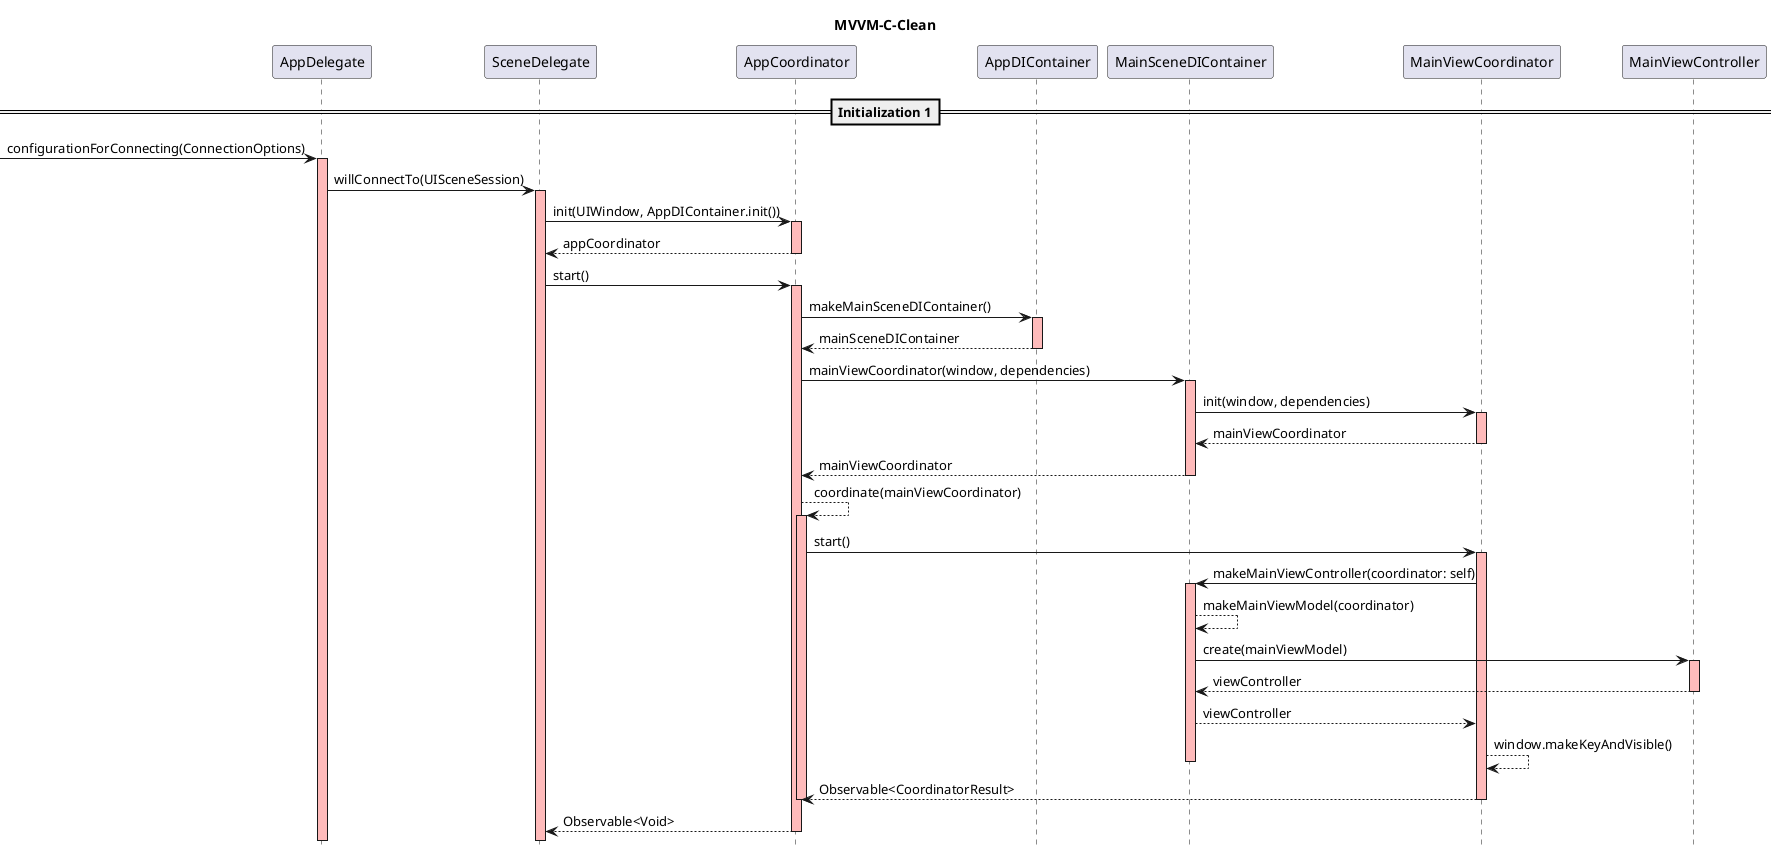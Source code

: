 @startuml
hide footbox
title MVVM-C-Clean

== Initialization 1==

->AppDelegate: configurationForConnecting(ConnectionOptions)

activate AppDelegate #FFBBBB
    AppDelegate->SceneDelegate: willConnectTo(UISceneSession)
    activate SceneDelegate #FFBBBB
        SceneDelegate->AppCoordinator: init(UIWindow, AppDIContainer.init())
        activate AppCoordinator #FFBBBB
            AppCoordinator-->SceneDelegate: appCoordinator
        deactivate AppCoordinator
        SceneDelegate->AppCoordinator: start()
        activate AppCoordinator #FFBBBB
                AppCoordinator->AppDIContainer: makeMainSceneDIContainer()
                activate AppDIContainer #FFBBBB
                    AppDIContainer-->AppCoordinator: mainSceneDIContainer
                deactivate AppDIContainer #FFBBBB
                AppCoordinator->MainSceneDIContainer: mainViewCoordinator(window, dependencies)
                activate MainSceneDIContainer #FFBBBB
                    'create MainViewCoordinator
                    MainSceneDIContainer->MainViewCoordinator: init(window, dependencies)
                    activate MainViewCoordinator #FFBBBB
                    MainViewCoordinator-->MainSceneDIContainer: mainViewCoordinator
                    deactivate MainViewCoordinator
                    MainSceneDIContainer-->AppCoordinator: mainViewCoordinator
                deactivate MainSceneDIContainer
                AppCoordinator-->AppCoordinator: coordinate(mainViewCoordinator)
                activate AppCoordinator #FFBBBB
                    AppCoordinator->MainViewCoordinator: start()
                    activate MainViewCoordinator #FFBBBB
                        MainViewCoordinator->MainSceneDIContainer: makeMainViewController(coordinator: self)
                        activate MainSceneDIContainer #FFBBBB
                            MainSceneDIContainer-->MainSceneDIContainer: makeMainViewModel(coordinator)
                            'create MainViewController
                            MainSceneDIContainer->MainViewController: create(mainViewModel)
                                activate MainViewController #FFBBBB
                                    MainViewController-->MainSceneDIContainer: viewController
                                deactivate MainViewController
                            MainSceneDIContainer-->MainViewCoordinator: viewController
                            MainViewCoordinator-->MainViewCoordinator: window.makeKeyAndVisible()
                        deactivate MainSceneDIContainer
                        return Observable<CoordinatorResult>
                deactivate AppCoordinator
                return Observable<Void>
                'deactivate MainViewCoordinator
            'deactivate AppCoordinator
        'deactivate AppCoordinator
    'deactivate SceneDelegate #FFBBBB
'deactivate AppDelegate

@enduml
